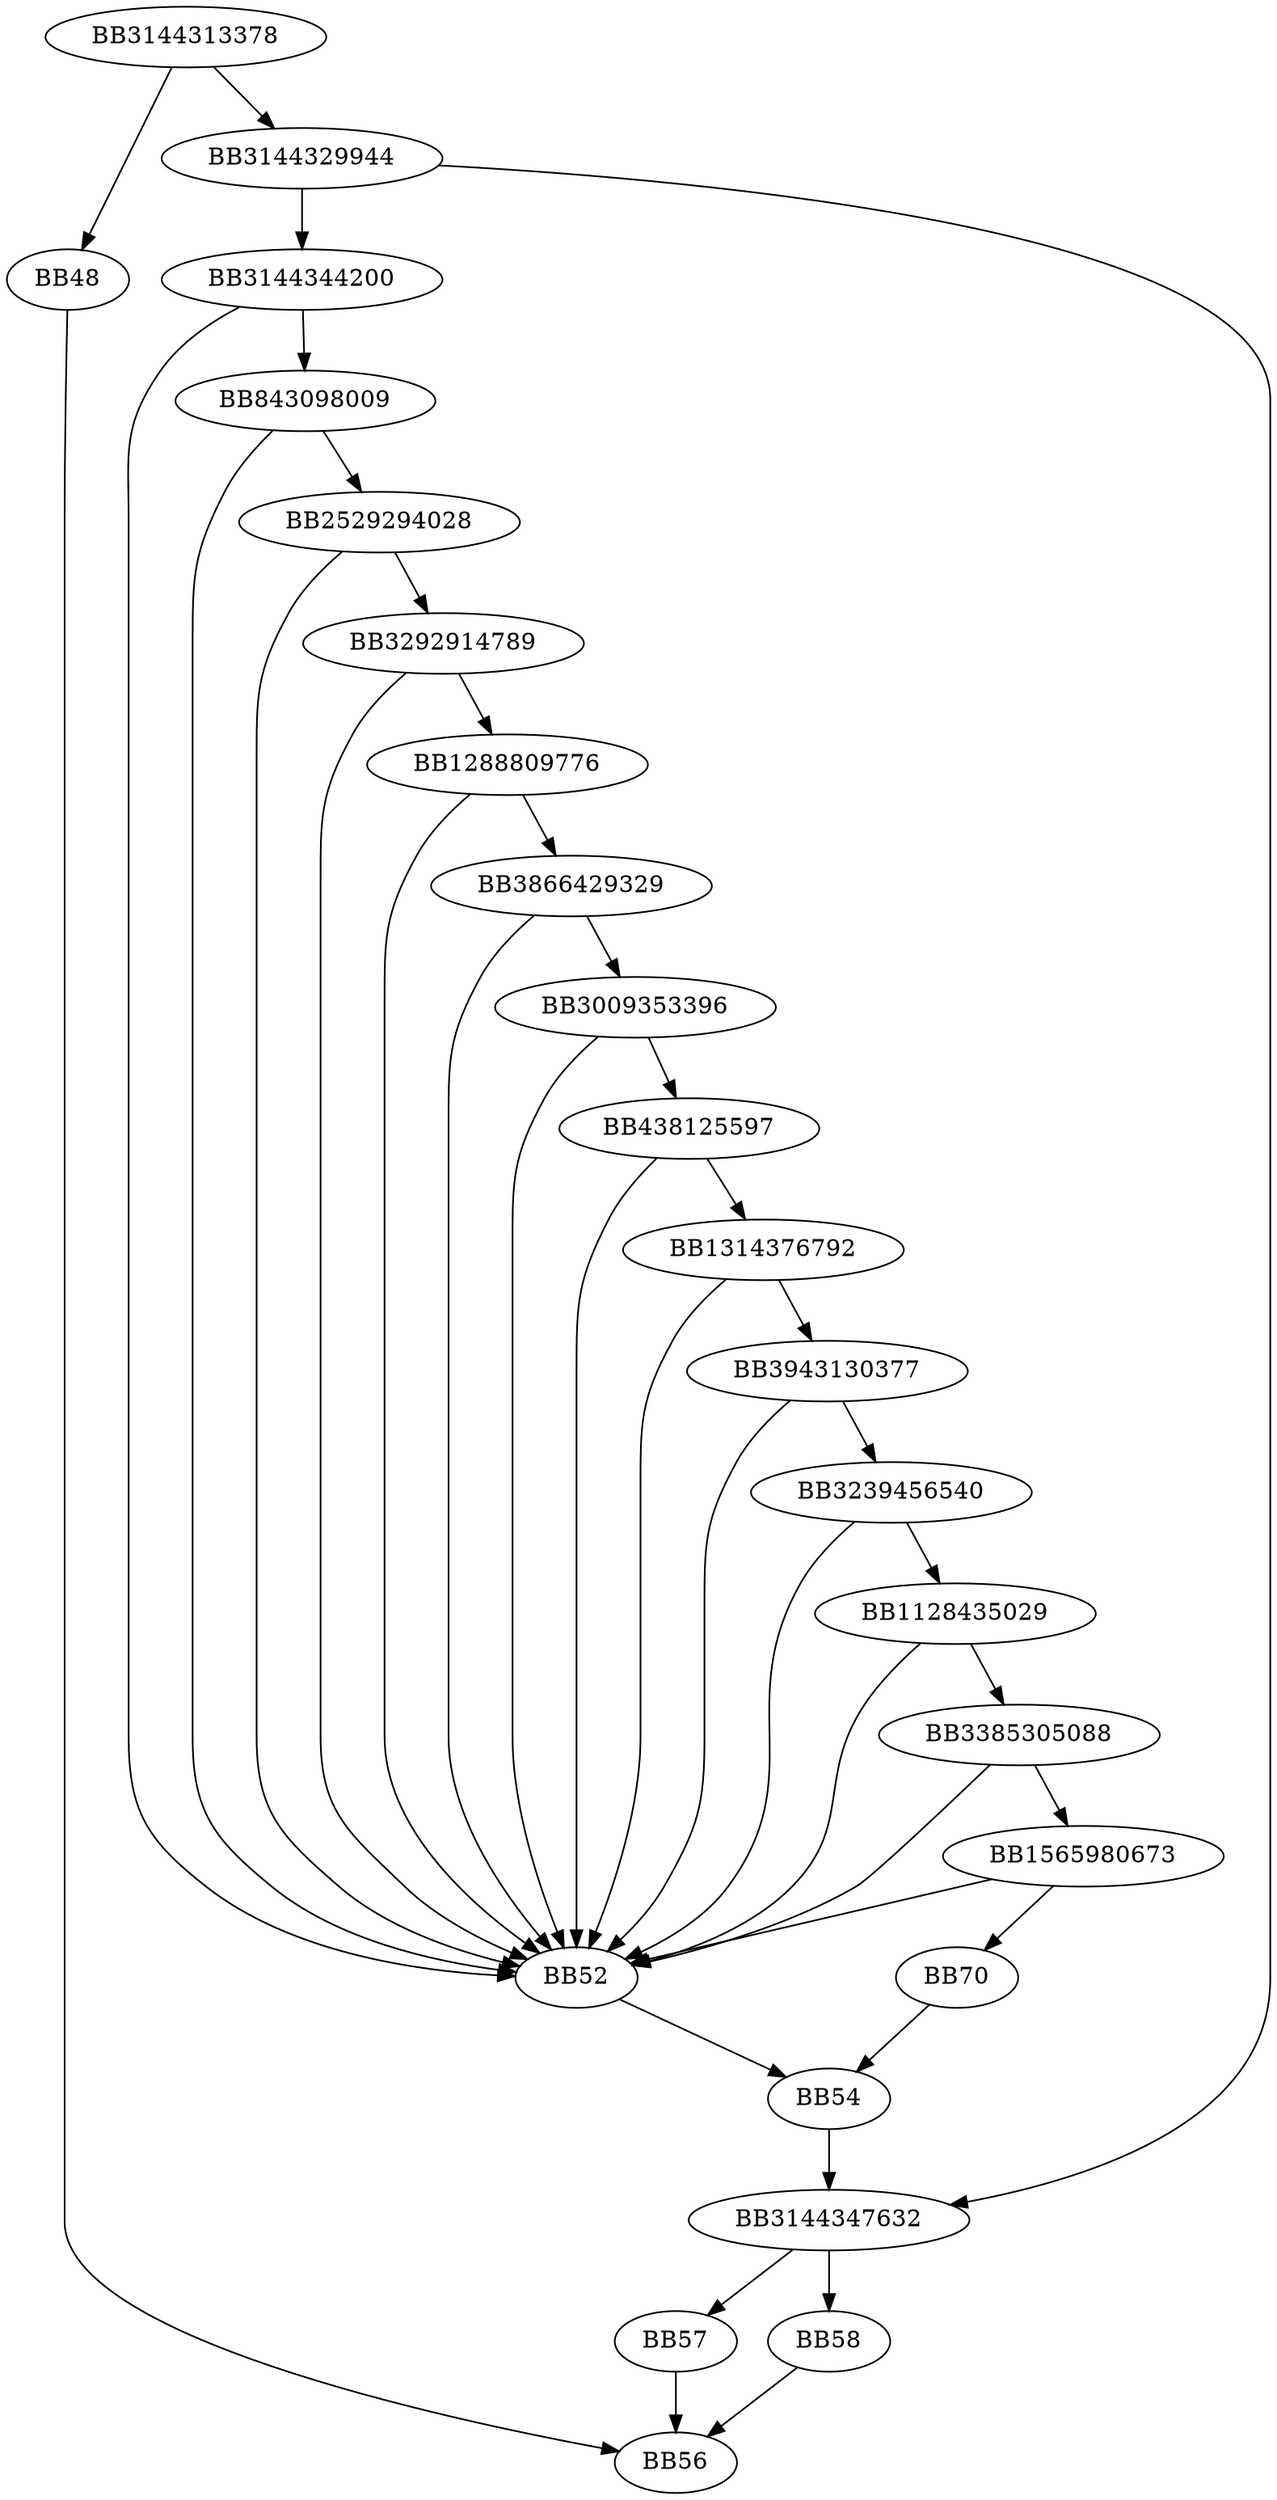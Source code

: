 digraph G{
	BB3144313378->BB48;
	BB3144313378->BB3144329944;
	BB3144329944->BB3144344200;
	BB3144329944->BB3144347632;
	BB3144344200->BB52;
	BB3144344200->BB843098009;
	BB52->BB54;
	BB843098009->BB52;
	BB843098009->BB2529294028;
	BB54->BB3144347632;
	BB48->BB56;
	BB3144347632->BB57;
	BB3144347632->BB58;
	BB57->BB56;
	BB58->BB56;
	BB2529294028->BB52;
	BB2529294028->BB3292914789;
	BB3292914789->BB52;
	BB3292914789->BB1288809776;
	BB1288809776->BB52;
	BB1288809776->BB3866429329;
	BB3866429329->BB52;
	BB3866429329->BB3009353396;
	BB3009353396->BB52;
	BB3009353396->BB438125597;
	BB438125597->BB52;
	BB438125597->BB1314376792;
	BB1314376792->BB52;
	BB1314376792->BB3943130377;
	BB3943130377->BB52;
	BB3943130377->BB3239456540;
	BB3239456540->BB52;
	BB3239456540->BB1128435029;
	BB1128435029->BB52;
	BB1128435029->BB3385305088;
	BB3385305088->BB52;
	BB3385305088->BB1565980673;
	BB1565980673->BB52;
	BB1565980673->BB70;
	BB70->BB54;
}
